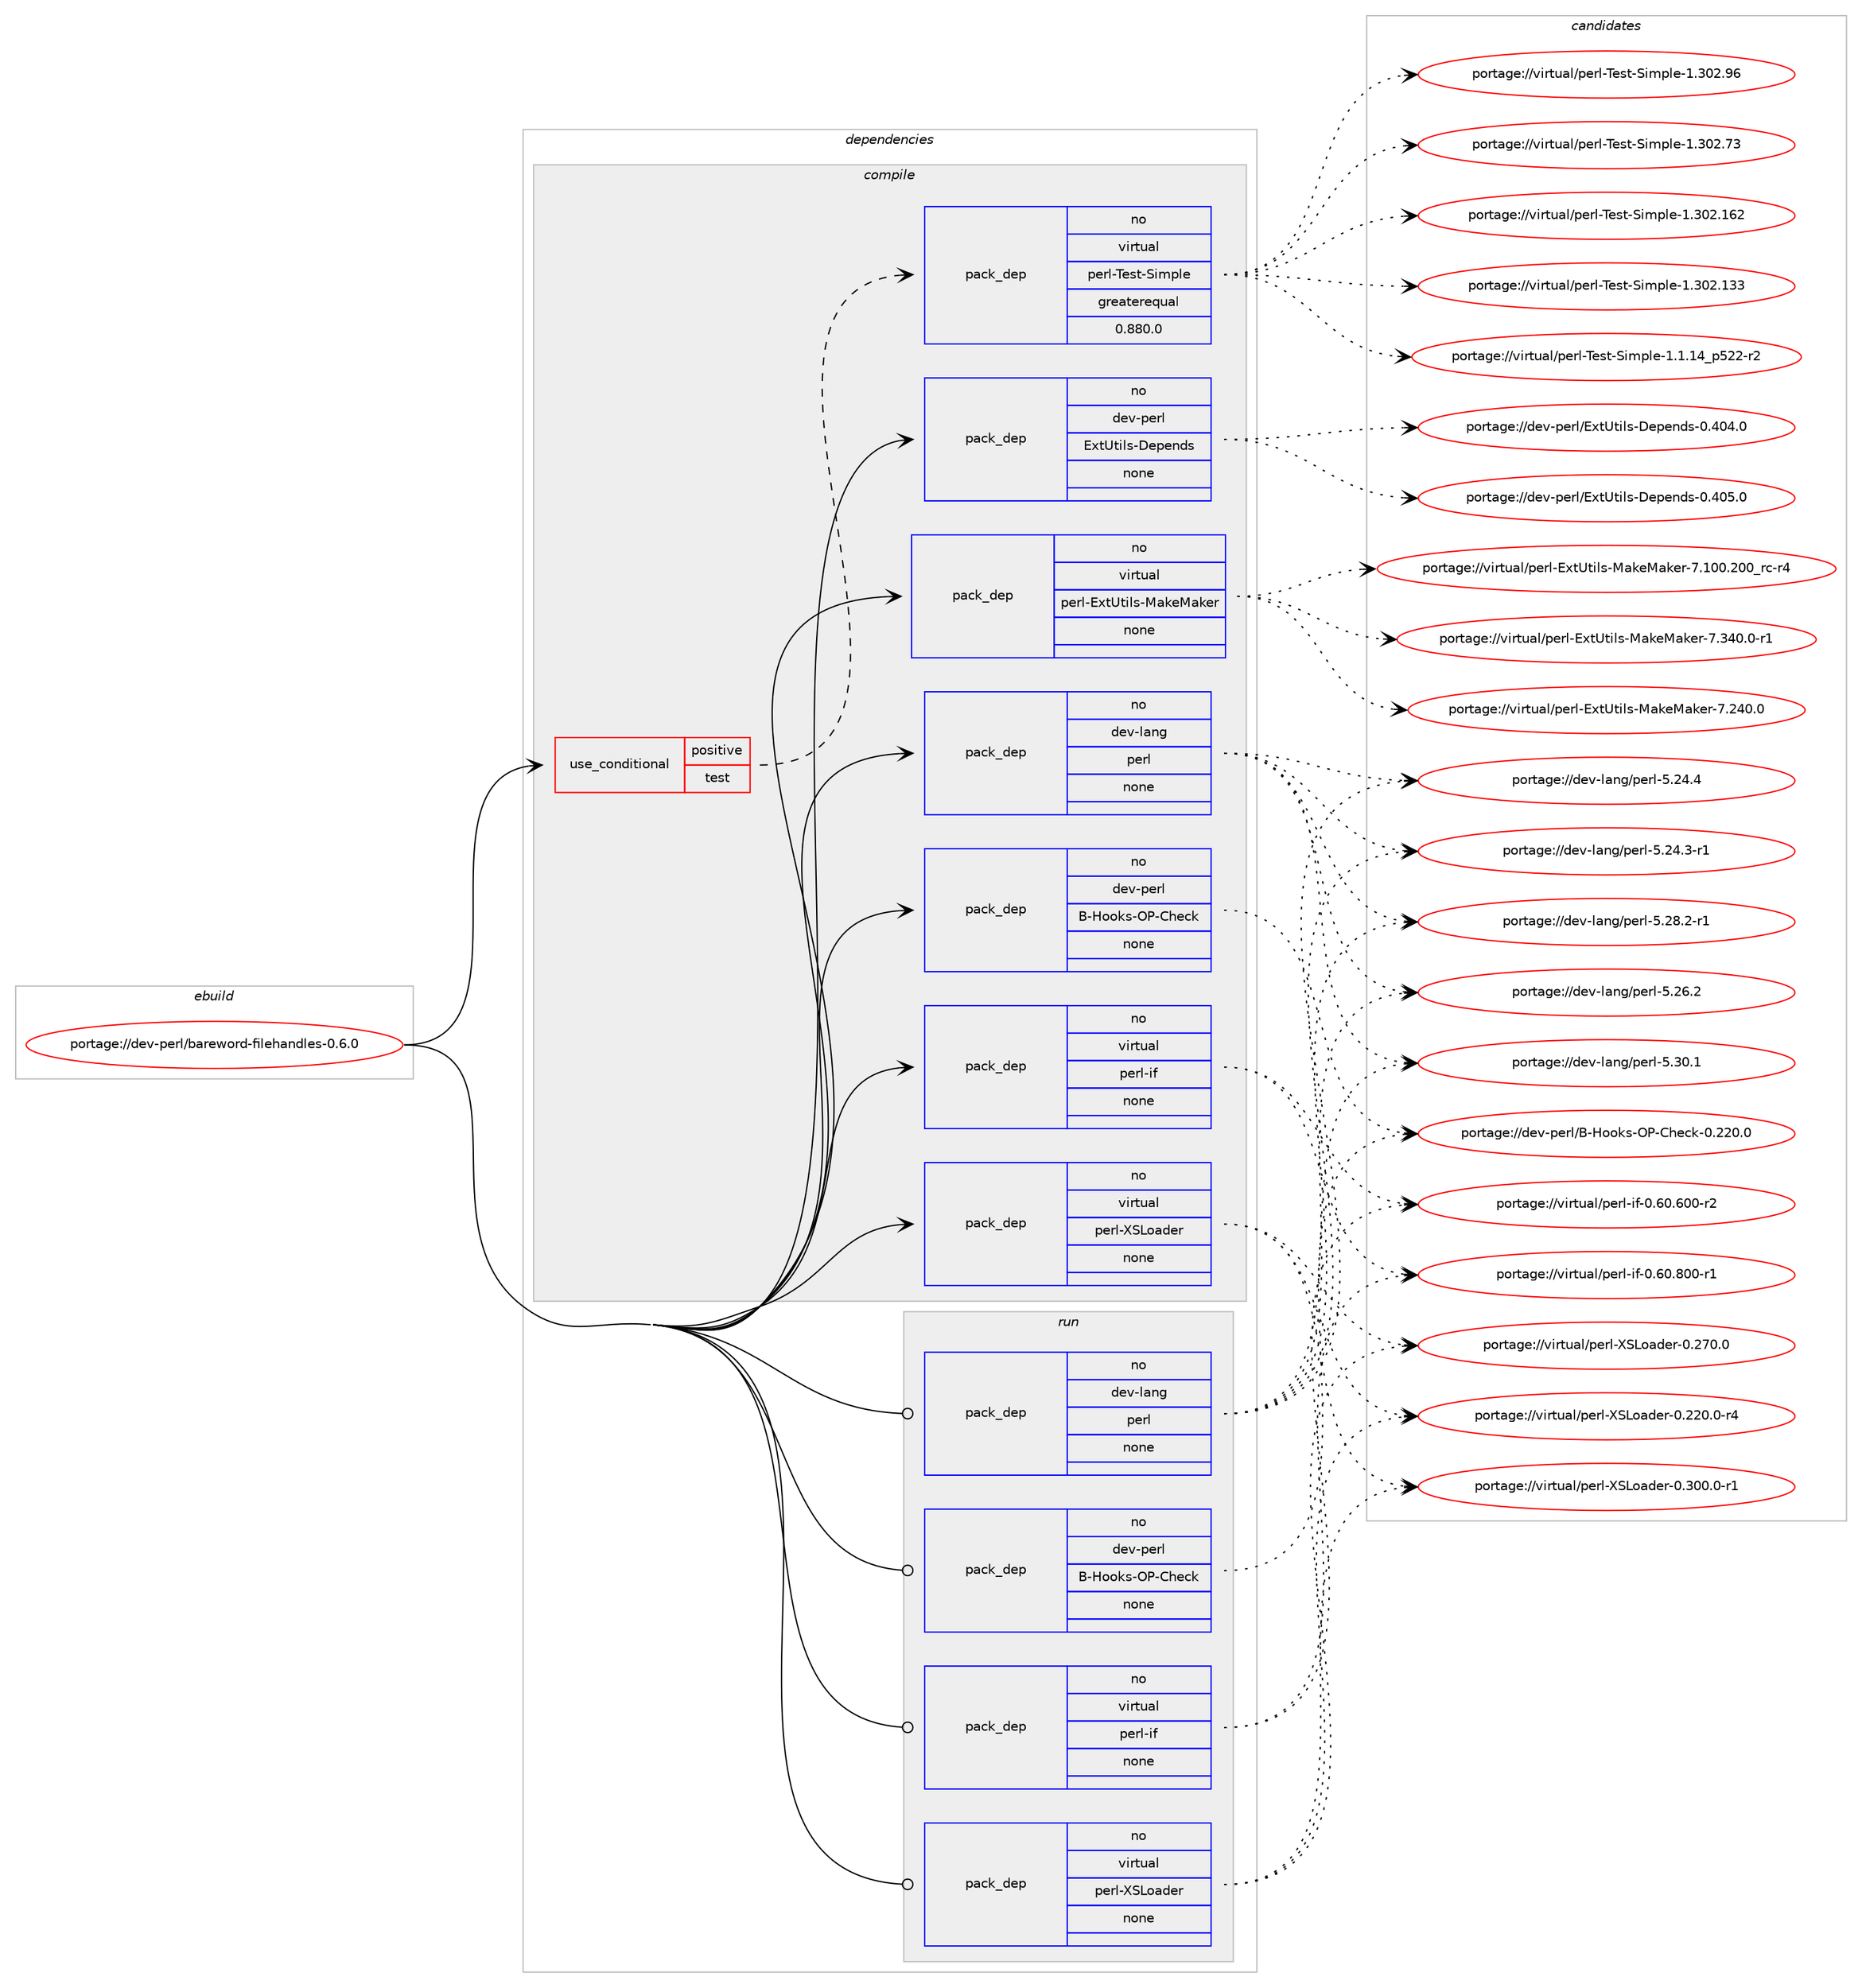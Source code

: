 digraph prolog {

# *************
# Graph options
# *************

newrank=true;
concentrate=true;
compound=true;
graph [rankdir=LR,fontname=Helvetica,fontsize=10,ranksep=1.5];#, ranksep=2.5, nodesep=0.2];
edge  [arrowhead=vee];
node  [fontname=Helvetica,fontsize=10];

# **********
# The ebuild
# **********

subgraph cluster_leftcol {
color=gray;
rank=same;
label=<<i>ebuild</i>>;
id [label="portage://dev-perl/bareword-filehandles-0.6.0", color=red, width=4, href="../dev-perl/bareword-filehandles-0.6.0.svg"];
}

# ****************
# The dependencies
# ****************

subgraph cluster_midcol {
color=gray;
label=<<i>dependencies</i>>;
subgraph cluster_compile {
fillcolor="#eeeeee";
style=filled;
label=<<i>compile</i>>;
subgraph cond121152 {
dependency478575 [label=<<TABLE BORDER="0" CELLBORDER="1" CELLSPACING="0" CELLPADDING="4"><TR><TD ROWSPAN="3" CELLPADDING="10">use_conditional</TD></TR><TR><TD>positive</TD></TR><TR><TD>test</TD></TR></TABLE>>, shape=none, color=red];
subgraph pack352367 {
dependency478576 [label=<<TABLE BORDER="0" CELLBORDER="1" CELLSPACING="0" CELLPADDING="4" WIDTH="220"><TR><TD ROWSPAN="6" CELLPADDING="30">pack_dep</TD></TR><TR><TD WIDTH="110">no</TD></TR><TR><TD>virtual</TD></TR><TR><TD>perl-Test-Simple</TD></TR><TR><TD>greaterequal</TD></TR><TR><TD>0.880.0</TD></TR></TABLE>>, shape=none, color=blue];
}
dependency478575:e -> dependency478576:w [weight=20,style="dashed",arrowhead="vee"];
}
id:e -> dependency478575:w [weight=20,style="solid",arrowhead="vee"];
subgraph pack352368 {
dependency478577 [label=<<TABLE BORDER="0" CELLBORDER="1" CELLSPACING="0" CELLPADDING="4" WIDTH="220"><TR><TD ROWSPAN="6" CELLPADDING="30">pack_dep</TD></TR><TR><TD WIDTH="110">no</TD></TR><TR><TD>dev-lang</TD></TR><TR><TD>perl</TD></TR><TR><TD>none</TD></TR><TR><TD></TD></TR></TABLE>>, shape=none, color=blue];
}
id:e -> dependency478577:w [weight=20,style="solid",arrowhead="vee"];
subgraph pack352369 {
dependency478578 [label=<<TABLE BORDER="0" CELLBORDER="1" CELLSPACING="0" CELLPADDING="4" WIDTH="220"><TR><TD ROWSPAN="6" CELLPADDING="30">pack_dep</TD></TR><TR><TD WIDTH="110">no</TD></TR><TR><TD>dev-perl</TD></TR><TR><TD>B-Hooks-OP-Check</TD></TR><TR><TD>none</TD></TR><TR><TD></TD></TR></TABLE>>, shape=none, color=blue];
}
id:e -> dependency478578:w [weight=20,style="solid",arrowhead="vee"];
subgraph pack352370 {
dependency478579 [label=<<TABLE BORDER="0" CELLBORDER="1" CELLSPACING="0" CELLPADDING="4" WIDTH="220"><TR><TD ROWSPAN="6" CELLPADDING="30">pack_dep</TD></TR><TR><TD WIDTH="110">no</TD></TR><TR><TD>dev-perl</TD></TR><TR><TD>ExtUtils-Depends</TD></TR><TR><TD>none</TD></TR><TR><TD></TD></TR></TABLE>>, shape=none, color=blue];
}
id:e -> dependency478579:w [weight=20,style="solid",arrowhead="vee"];
subgraph pack352371 {
dependency478580 [label=<<TABLE BORDER="0" CELLBORDER="1" CELLSPACING="0" CELLPADDING="4" WIDTH="220"><TR><TD ROWSPAN="6" CELLPADDING="30">pack_dep</TD></TR><TR><TD WIDTH="110">no</TD></TR><TR><TD>virtual</TD></TR><TR><TD>perl-ExtUtils-MakeMaker</TD></TR><TR><TD>none</TD></TR><TR><TD></TD></TR></TABLE>>, shape=none, color=blue];
}
id:e -> dependency478580:w [weight=20,style="solid",arrowhead="vee"];
subgraph pack352372 {
dependency478581 [label=<<TABLE BORDER="0" CELLBORDER="1" CELLSPACING="0" CELLPADDING="4" WIDTH="220"><TR><TD ROWSPAN="6" CELLPADDING="30">pack_dep</TD></TR><TR><TD WIDTH="110">no</TD></TR><TR><TD>virtual</TD></TR><TR><TD>perl-XSLoader</TD></TR><TR><TD>none</TD></TR><TR><TD></TD></TR></TABLE>>, shape=none, color=blue];
}
id:e -> dependency478581:w [weight=20,style="solid",arrowhead="vee"];
subgraph pack352373 {
dependency478582 [label=<<TABLE BORDER="0" CELLBORDER="1" CELLSPACING="0" CELLPADDING="4" WIDTH="220"><TR><TD ROWSPAN="6" CELLPADDING="30">pack_dep</TD></TR><TR><TD WIDTH="110">no</TD></TR><TR><TD>virtual</TD></TR><TR><TD>perl-if</TD></TR><TR><TD>none</TD></TR><TR><TD></TD></TR></TABLE>>, shape=none, color=blue];
}
id:e -> dependency478582:w [weight=20,style="solid",arrowhead="vee"];
}
subgraph cluster_compileandrun {
fillcolor="#eeeeee";
style=filled;
label=<<i>compile and run</i>>;
}
subgraph cluster_run {
fillcolor="#eeeeee";
style=filled;
label=<<i>run</i>>;
subgraph pack352374 {
dependency478583 [label=<<TABLE BORDER="0" CELLBORDER="1" CELLSPACING="0" CELLPADDING="4" WIDTH="220"><TR><TD ROWSPAN="6" CELLPADDING="30">pack_dep</TD></TR><TR><TD WIDTH="110">no</TD></TR><TR><TD>dev-lang</TD></TR><TR><TD>perl</TD></TR><TR><TD>none</TD></TR><TR><TD></TD></TR></TABLE>>, shape=none, color=blue];
}
id:e -> dependency478583:w [weight=20,style="solid",arrowhead="odot"];
subgraph pack352375 {
dependency478584 [label=<<TABLE BORDER="0" CELLBORDER="1" CELLSPACING="0" CELLPADDING="4" WIDTH="220"><TR><TD ROWSPAN="6" CELLPADDING="30">pack_dep</TD></TR><TR><TD WIDTH="110">no</TD></TR><TR><TD>dev-perl</TD></TR><TR><TD>B-Hooks-OP-Check</TD></TR><TR><TD>none</TD></TR><TR><TD></TD></TR></TABLE>>, shape=none, color=blue];
}
id:e -> dependency478584:w [weight=20,style="solid",arrowhead="odot"];
subgraph pack352376 {
dependency478585 [label=<<TABLE BORDER="0" CELLBORDER="1" CELLSPACING="0" CELLPADDING="4" WIDTH="220"><TR><TD ROWSPAN="6" CELLPADDING="30">pack_dep</TD></TR><TR><TD WIDTH="110">no</TD></TR><TR><TD>virtual</TD></TR><TR><TD>perl-XSLoader</TD></TR><TR><TD>none</TD></TR><TR><TD></TD></TR></TABLE>>, shape=none, color=blue];
}
id:e -> dependency478585:w [weight=20,style="solid",arrowhead="odot"];
subgraph pack352377 {
dependency478586 [label=<<TABLE BORDER="0" CELLBORDER="1" CELLSPACING="0" CELLPADDING="4" WIDTH="220"><TR><TD ROWSPAN="6" CELLPADDING="30">pack_dep</TD></TR><TR><TD WIDTH="110">no</TD></TR><TR><TD>virtual</TD></TR><TR><TD>perl-if</TD></TR><TR><TD>none</TD></TR><TR><TD></TD></TR></TABLE>>, shape=none, color=blue];
}
id:e -> dependency478586:w [weight=20,style="solid",arrowhead="odot"];
}
}

# **************
# The candidates
# **************

subgraph cluster_choices {
rank=same;
color=gray;
label=<<i>candidates</i>>;

subgraph choice352367 {
color=black;
nodesep=1;
choice118105114116117971084711210111410845841011151164583105109112108101454946514850465754 [label="portage://virtual/perl-Test-Simple-1.302.96", color=red, width=4,href="../virtual/perl-Test-Simple-1.302.96.svg"];
choice118105114116117971084711210111410845841011151164583105109112108101454946514850465551 [label="portage://virtual/perl-Test-Simple-1.302.73", color=red, width=4,href="../virtual/perl-Test-Simple-1.302.73.svg"];
choice11810511411611797108471121011141084584101115116458310510911210810145494651485046495450 [label="portage://virtual/perl-Test-Simple-1.302.162", color=red, width=4,href="../virtual/perl-Test-Simple-1.302.162.svg"];
choice11810511411611797108471121011141084584101115116458310510911210810145494651485046495151 [label="portage://virtual/perl-Test-Simple-1.302.133", color=red, width=4,href="../virtual/perl-Test-Simple-1.302.133.svg"];
choice11810511411611797108471121011141084584101115116458310510911210810145494649464952951125350504511450 [label="portage://virtual/perl-Test-Simple-1.1.14_p522-r2", color=red, width=4,href="../virtual/perl-Test-Simple-1.1.14_p522-r2.svg"];
dependency478576:e -> choice118105114116117971084711210111410845841011151164583105109112108101454946514850465754:w [style=dotted,weight="100"];
dependency478576:e -> choice118105114116117971084711210111410845841011151164583105109112108101454946514850465551:w [style=dotted,weight="100"];
dependency478576:e -> choice11810511411611797108471121011141084584101115116458310510911210810145494651485046495450:w [style=dotted,weight="100"];
dependency478576:e -> choice11810511411611797108471121011141084584101115116458310510911210810145494651485046495151:w [style=dotted,weight="100"];
dependency478576:e -> choice11810511411611797108471121011141084584101115116458310510911210810145494649464952951125350504511450:w [style=dotted,weight="100"];
}
subgraph choice352368 {
color=black;
nodesep=1;
choice10010111845108971101034711210111410845534651484649 [label="portage://dev-lang/perl-5.30.1", color=red, width=4,href="../dev-lang/perl-5.30.1.svg"];
choice100101118451089711010347112101114108455346505646504511449 [label="portage://dev-lang/perl-5.28.2-r1", color=red, width=4,href="../dev-lang/perl-5.28.2-r1.svg"];
choice10010111845108971101034711210111410845534650544650 [label="portage://dev-lang/perl-5.26.2", color=red, width=4,href="../dev-lang/perl-5.26.2.svg"];
choice10010111845108971101034711210111410845534650524652 [label="portage://dev-lang/perl-5.24.4", color=red, width=4,href="../dev-lang/perl-5.24.4.svg"];
choice100101118451089711010347112101114108455346505246514511449 [label="portage://dev-lang/perl-5.24.3-r1", color=red, width=4,href="../dev-lang/perl-5.24.3-r1.svg"];
dependency478577:e -> choice10010111845108971101034711210111410845534651484649:w [style=dotted,weight="100"];
dependency478577:e -> choice100101118451089711010347112101114108455346505646504511449:w [style=dotted,weight="100"];
dependency478577:e -> choice10010111845108971101034711210111410845534650544650:w [style=dotted,weight="100"];
dependency478577:e -> choice10010111845108971101034711210111410845534650524652:w [style=dotted,weight="100"];
dependency478577:e -> choice100101118451089711010347112101114108455346505246514511449:w [style=dotted,weight="100"];
}
subgraph choice352369 {
color=black;
nodesep=1;
choice10010111845112101114108476645721111111071154579804567104101991074548465050484648 [label="portage://dev-perl/B-Hooks-OP-Check-0.220.0", color=red, width=4,href="../dev-perl/B-Hooks-OP-Check-0.220.0.svg"];
dependency478578:e -> choice10010111845112101114108476645721111111071154579804567104101991074548465050484648:w [style=dotted,weight="100"];
}
subgraph choice352370 {
color=black;
nodesep=1;
choice1001011184511210111410847691201168511610510811545681011121011101001154548465248534648 [label="portage://dev-perl/ExtUtils-Depends-0.405.0", color=red, width=4,href="../dev-perl/ExtUtils-Depends-0.405.0.svg"];
choice1001011184511210111410847691201168511610510811545681011121011101001154548465248524648 [label="portage://dev-perl/ExtUtils-Depends-0.404.0", color=red, width=4,href="../dev-perl/ExtUtils-Depends-0.404.0.svg"];
dependency478579:e -> choice1001011184511210111410847691201168511610510811545681011121011101001154548465248534648:w [style=dotted,weight="100"];
dependency478579:e -> choice1001011184511210111410847691201168511610510811545681011121011101001154548465248524648:w [style=dotted,weight="100"];
}
subgraph choice352371 {
color=black;
nodesep=1;
choice1181051141161179710847112101114108456912011685116105108115457797107101779710710111445554651524846484511449 [label="portage://virtual/perl-ExtUtils-MakeMaker-7.340.0-r1", color=red, width=4,href="../virtual/perl-ExtUtils-MakeMaker-7.340.0-r1.svg"];
choice118105114116117971084711210111410845691201168511610510811545779710710177971071011144555465052484648 [label="portage://virtual/perl-ExtUtils-MakeMaker-7.240.0", color=red, width=4,href="../virtual/perl-ExtUtils-MakeMaker-7.240.0.svg"];
choice118105114116117971084711210111410845691201168511610510811545779710710177971071011144555464948484650484895114994511452 [label="portage://virtual/perl-ExtUtils-MakeMaker-7.100.200_rc-r4", color=red, width=4,href="../virtual/perl-ExtUtils-MakeMaker-7.100.200_rc-r4.svg"];
dependency478580:e -> choice1181051141161179710847112101114108456912011685116105108115457797107101779710710111445554651524846484511449:w [style=dotted,weight="100"];
dependency478580:e -> choice118105114116117971084711210111410845691201168511610510811545779710710177971071011144555465052484648:w [style=dotted,weight="100"];
dependency478580:e -> choice118105114116117971084711210111410845691201168511610510811545779710710177971071011144555464948484650484895114994511452:w [style=dotted,weight="100"];
}
subgraph choice352372 {
color=black;
nodesep=1;
choice1181051141161179710847112101114108458883761119710010111445484651484846484511449 [label="portage://virtual/perl-XSLoader-0.300.0-r1", color=red, width=4,href="../virtual/perl-XSLoader-0.300.0-r1.svg"];
choice118105114116117971084711210111410845888376111971001011144548465055484648 [label="portage://virtual/perl-XSLoader-0.270.0", color=red, width=4,href="../virtual/perl-XSLoader-0.270.0.svg"];
choice1181051141161179710847112101114108458883761119710010111445484650504846484511452 [label="portage://virtual/perl-XSLoader-0.220.0-r4", color=red, width=4,href="../virtual/perl-XSLoader-0.220.0-r4.svg"];
dependency478581:e -> choice1181051141161179710847112101114108458883761119710010111445484651484846484511449:w [style=dotted,weight="100"];
dependency478581:e -> choice118105114116117971084711210111410845888376111971001011144548465055484648:w [style=dotted,weight="100"];
dependency478581:e -> choice1181051141161179710847112101114108458883761119710010111445484650504846484511452:w [style=dotted,weight="100"];
}
subgraph choice352373 {
color=black;
nodesep=1;
choice1181051141161179710847112101114108451051024548465448465648484511449 [label="portage://virtual/perl-if-0.60.800-r1", color=red, width=4,href="../virtual/perl-if-0.60.800-r1.svg"];
choice1181051141161179710847112101114108451051024548465448465448484511450 [label="portage://virtual/perl-if-0.60.600-r2", color=red, width=4,href="../virtual/perl-if-0.60.600-r2.svg"];
dependency478582:e -> choice1181051141161179710847112101114108451051024548465448465648484511449:w [style=dotted,weight="100"];
dependency478582:e -> choice1181051141161179710847112101114108451051024548465448465448484511450:w [style=dotted,weight="100"];
}
subgraph choice352374 {
color=black;
nodesep=1;
choice10010111845108971101034711210111410845534651484649 [label="portage://dev-lang/perl-5.30.1", color=red, width=4,href="../dev-lang/perl-5.30.1.svg"];
choice100101118451089711010347112101114108455346505646504511449 [label="portage://dev-lang/perl-5.28.2-r1", color=red, width=4,href="../dev-lang/perl-5.28.2-r1.svg"];
choice10010111845108971101034711210111410845534650544650 [label="portage://dev-lang/perl-5.26.2", color=red, width=4,href="../dev-lang/perl-5.26.2.svg"];
choice10010111845108971101034711210111410845534650524652 [label="portage://dev-lang/perl-5.24.4", color=red, width=4,href="../dev-lang/perl-5.24.4.svg"];
choice100101118451089711010347112101114108455346505246514511449 [label="portage://dev-lang/perl-5.24.3-r1", color=red, width=4,href="../dev-lang/perl-5.24.3-r1.svg"];
dependency478583:e -> choice10010111845108971101034711210111410845534651484649:w [style=dotted,weight="100"];
dependency478583:e -> choice100101118451089711010347112101114108455346505646504511449:w [style=dotted,weight="100"];
dependency478583:e -> choice10010111845108971101034711210111410845534650544650:w [style=dotted,weight="100"];
dependency478583:e -> choice10010111845108971101034711210111410845534650524652:w [style=dotted,weight="100"];
dependency478583:e -> choice100101118451089711010347112101114108455346505246514511449:w [style=dotted,weight="100"];
}
subgraph choice352375 {
color=black;
nodesep=1;
choice10010111845112101114108476645721111111071154579804567104101991074548465050484648 [label="portage://dev-perl/B-Hooks-OP-Check-0.220.0", color=red, width=4,href="../dev-perl/B-Hooks-OP-Check-0.220.0.svg"];
dependency478584:e -> choice10010111845112101114108476645721111111071154579804567104101991074548465050484648:w [style=dotted,weight="100"];
}
subgraph choice352376 {
color=black;
nodesep=1;
choice1181051141161179710847112101114108458883761119710010111445484651484846484511449 [label="portage://virtual/perl-XSLoader-0.300.0-r1", color=red, width=4,href="../virtual/perl-XSLoader-0.300.0-r1.svg"];
choice118105114116117971084711210111410845888376111971001011144548465055484648 [label="portage://virtual/perl-XSLoader-0.270.0", color=red, width=4,href="../virtual/perl-XSLoader-0.270.0.svg"];
choice1181051141161179710847112101114108458883761119710010111445484650504846484511452 [label="portage://virtual/perl-XSLoader-0.220.0-r4", color=red, width=4,href="../virtual/perl-XSLoader-0.220.0-r4.svg"];
dependency478585:e -> choice1181051141161179710847112101114108458883761119710010111445484651484846484511449:w [style=dotted,weight="100"];
dependency478585:e -> choice118105114116117971084711210111410845888376111971001011144548465055484648:w [style=dotted,weight="100"];
dependency478585:e -> choice1181051141161179710847112101114108458883761119710010111445484650504846484511452:w [style=dotted,weight="100"];
}
subgraph choice352377 {
color=black;
nodesep=1;
choice1181051141161179710847112101114108451051024548465448465648484511449 [label="portage://virtual/perl-if-0.60.800-r1", color=red, width=4,href="../virtual/perl-if-0.60.800-r1.svg"];
choice1181051141161179710847112101114108451051024548465448465448484511450 [label="portage://virtual/perl-if-0.60.600-r2", color=red, width=4,href="../virtual/perl-if-0.60.600-r2.svg"];
dependency478586:e -> choice1181051141161179710847112101114108451051024548465448465648484511449:w [style=dotted,weight="100"];
dependency478586:e -> choice1181051141161179710847112101114108451051024548465448465448484511450:w [style=dotted,weight="100"];
}
}

}

